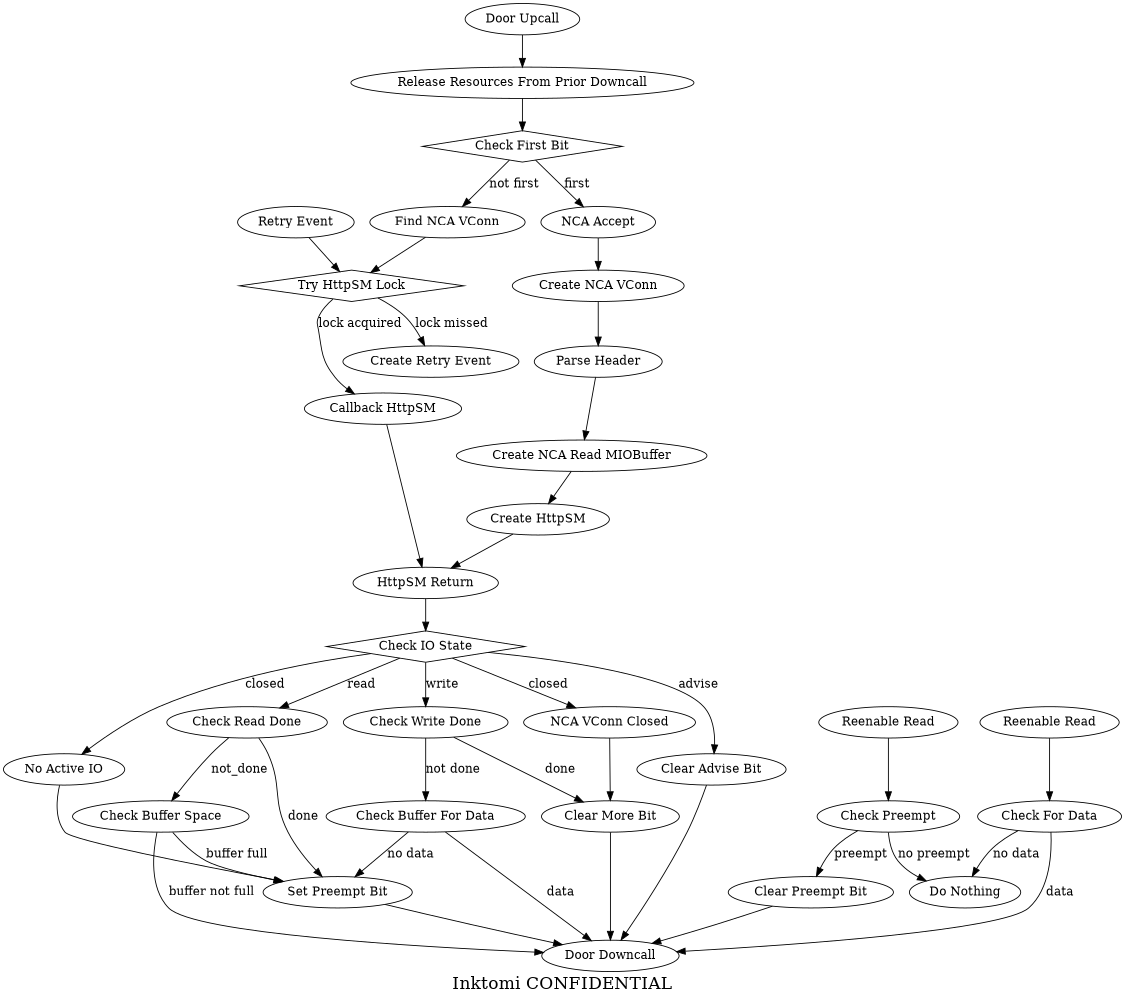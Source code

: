 /* NCA processing diagram */
/*    */

digraph g {
center=1;
size = "7.5,10";
fontsize="20";
label = "Inktomi CONFIDENTIAL";
orientation = "portrait";

/*************************
 *     States 
 *************************/

"DOOR_UPCALL" [ label = "Door Upcall" ];
"RELEASE_RESOURCES" [ label = "Release Resources From Prior Downcall" ];
"CHECK_FIRST_BIT" [ label = "Check First Bit" shape=diamond ];

/* Subsequent Upcalls */
"FIND_NCA_VCON" [ label = "Find NCA VConn" ];
"CB_HTTPSM" [ label = "Callback HttpSM" ];
"GET_HTTPSM_LOCK" [ label = "Try HttpSM Lock" shape=diamond];
"LOCK_RETRY" [label = "Create Retry Event" ];
"RETRY_EVENT" [label = "Retry Event" ];

/* First Upcall */
"NCA_ACCEPT" [ label = "NCA Accept" ];
"CREATE_NCA_VCON" [ label = "Create NCA VConn" ];
"PARSE_HDR" [label = "Parse Header" ];
"CREATE_NCA_IN_BUF" [label = "Create NCA Read MIOBuffer" ];
"CREATE_HTTPSM" [label = "Create HttpSM" ];

/* Upcall Return */
"HTTPSM_RETURN" [label = "HttpSM Return" ];
"CHECK_FOR_LIVE_IO" [label = "Check IO State" shape=diamond ];
"CHECK_READ_DONE" [label = "Check Read Done" ];
"CHECK_WRITE_DONE" [label = "Check Write Done" ];
"CHECK_BUFFER_SPACE" [label = "Check Buffer Space" ];
"CHECK_FOR_DATA" [label = "Check Buffer For Data" ];
"CLEAR_ADVISE_BIT" [label = "Clear Advise Bit" ];
"VC_CLOSED" [label = "NCA VConn Closed" ];
"NO_IO" [label = "No Active IO" ];
"SET_PREEMPT_BIT" [label = "Set Preempt Bit" ];
"CLEAR_MORE_BIT" [label = "Clear More Bit" ];
"DOOR_DOWNCALL" [label = "Door Downcall" ];

/* Reenable */
"REENABLE_READ" [label = "Reenable Read" ];
"REENABLE_READ_CHECK" [label = "Check Preempt" ];
"CLEAR_PREEMPT" [label = "Clear Preempt Bit" ];
"REENABLE_WRITE" [label = "Reenable Read" ];
"REENABLE_WRITE_CHECK" [label = "Check For Data" ];
"DO_NOTHING" [label = "Do Nothing" ];

/*************************
 *     Transitions 
 *************************/

/* Upcall Start */
"DOOR_UPCALL" -> "RELEASE_RESOURCES";
"RELEASE_RESOURCES" -> "CHECK_FIRST_BIT";

/* Subsequent Upcalls */
"CHECK_FIRST_BIT" -> "FIND_NCA_VCON" [label = "not first" ];
"FIND_NCA_VCON" -> "GET_HTTPSM_LOCK";
"GET_HTTPSM_LOCK" -> "CB_HTTPSM" [ label = "lock acquired" ];
"GET_HTTPSM_LOCK" -> "LOCK_RETRY" [ label = "lock missed" ];
"RETRY_EVENT" -> "GET_HTTPSM_LOCK";
"CB_HTTPSM" -> "HTTPSM_RETURN";

/* First Upcall */
"CHECK_FIRST_BIT" -> "NCA_ACCEPT" [label = "first" ];
"NCA_ACCEPT" -> "CREATE_NCA_VCON";
"CREATE_NCA_VCON"-> "PARSE_HDR";
"PARSE_HDR" -> "CREATE_NCA_IN_BUF";
"CREATE_NCA_IN_BUF" -> "CREATE_HTTPSM";
"CREATE_HTTPSM" -> "HTTPSM_RETURN";

/* Upcall Return */
"HTTPSM_RETURN" -> "CHECK_FOR_LIVE_IO";
"CHECK_FOR_LIVE_IO" -> "CHECK_READ_DONE" [label = "read" ];
"CHECK_FOR_LIVE_IO" -> "CHECK_WRITE_DONE" [label = "write" ];
"CHECK_FOR_LIVE_IO" -> "VC_CLOSED" [label = "closed" ];
"CHECK_FOR_LIVE_IO" -> "NO_IO" [label = "closed" ];
"CHECK_FOR_LIVE_IO" -> "CLEAR_ADVISE_BIT" [label = "advise" ];

/* Read Return */
"CHECK_READ_DONE" -> "SET_PREEMPT_BIT" [label = "done" ];
"CHECK_READ_DONE" -> "CHECK_BUFFER_SPACE" [label = "not_done" ];
"CHECK_BUFFER_SPACE" -> "SET_PREEMPT_BIT" [label = "buffer full" ];
"CHECK_BUFFER_SPACE" -> "DOOR_DOWNCALL" [label = "buffer not full" ];

/* Write Return */
"CHECK_WRITE_DONE" -> "CLEAR_MORE_BIT" [label = "done" ];
"CHECK_WRITE_DONE" -> "CHECK_FOR_DATA" [label = "not done" ];
"CHECK_FOR_DATA" -> "SET_PREEMPT_BIT" [label = "no data"];
"CHECK_FOR_DATA" -> "DOOR_DOWNCALL" [label = "data"];

"CLEAR_ADVISE_BIT" -> "DOOR_DOWNCALL";
"NO_IO" -> "SET_PREEMPT_BIT";
"VC_CLOSED" -> "CLEAR_MORE_BIT";

"CLEAR_MORE_BIT" -> "DOOR_DOWNCALL";
"SET_PREEMPT_BIT" -> DOOR_DOWNCALL;

/* Reenable */
"REENABLE_WRITE" -> "REENABLE_WRITE_CHECK";
"REENABLE_WRITE_CHECK" -> "DO_NOTHING" [label = "no data"];
"REENABLE_WRITE_CHECK" -> "DOOR_DOWNCALL" [label = "data"]

"REENABLE_READ" -> "REENABLE_READ_CHECK";
"REENABLE_READ_CHECK" -> "DO_NOTHING" [label = "no preempt"];
"REENABLE_READ_CHECK" -> "CLEAR_PREEMPT" [label = "preempt"];
"CLEAR_PREEMPT" -> "DOOR_DOWNCALL";

}

